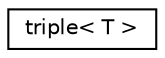 digraph "Graphical Class Hierarchy"
{
 // LATEX_PDF_SIZE
  edge [fontname="Helvetica",fontsize="10",labelfontname="Helvetica",labelfontsize="10"];
  node [fontname="Helvetica",fontsize="10",shape=record];
  rankdir="LR";
  Node0 [label="triple\< T \>",height=0.2,width=0.4,color="black", fillcolor="white", style="filled",URL="$classpFlow_1_1triple.html",tooltip="A set of 3 variables that can be used for vector variables."];
}
